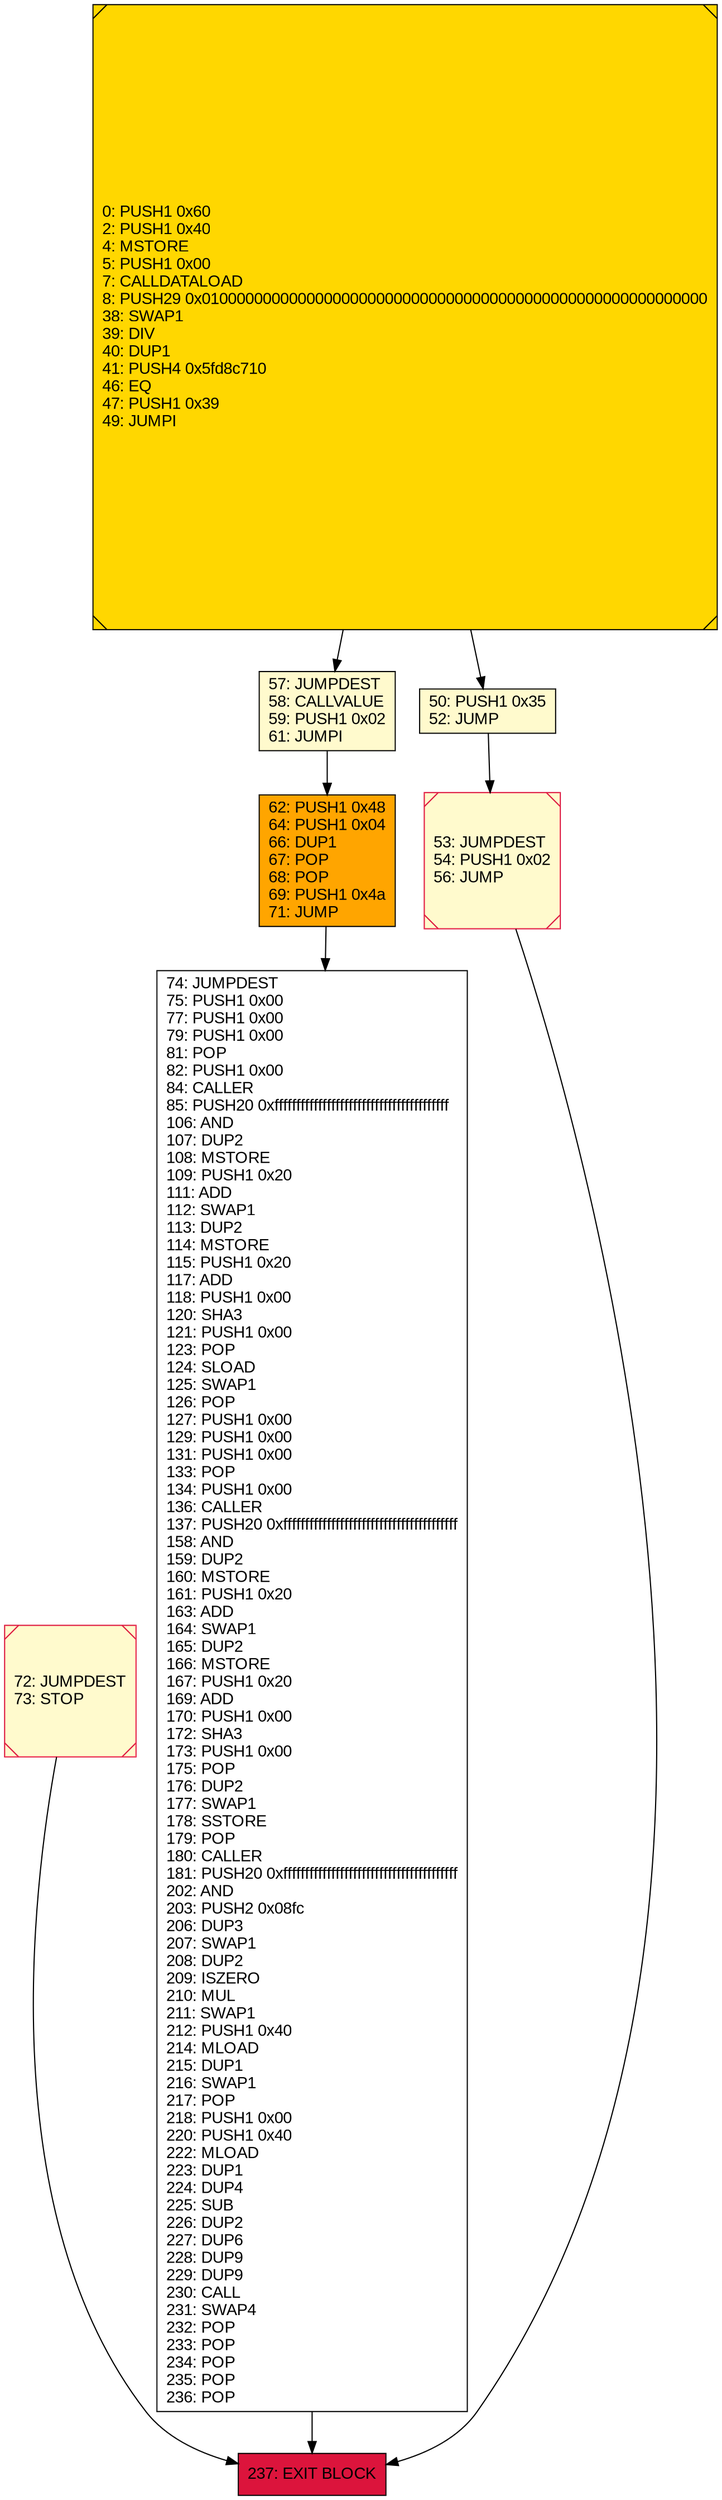 digraph G {
bgcolor=transparent rankdir=UD;
node [shape=box style=filled color=black fillcolor=white fontname=arial fontcolor=black];
57 [label="57: JUMPDEST\l58: CALLVALUE\l59: PUSH1 0x02\l61: JUMPI\l" fillcolor=lemonchiffon ];
62 [label="62: PUSH1 0x48\l64: PUSH1 0x04\l66: DUP1\l67: POP\l68: POP\l69: PUSH1 0x4a\l71: JUMP\l" fillcolor=orange ];
74 [label="74: JUMPDEST\l75: PUSH1 0x00\l77: PUSH1 0x00\l79: PUSH1 0x00\l81: POP\l82: PUSH1 0x00\l84: CALLER\l85: PUSH20 0xffffffffffffffffffffffffffffffffffffffff\l106: AND\l107: DUP2\l108: MSTORE\l109: PUSH1 0x20\l111: ADD\l112: SWAP1\l113: DUP2\l114: MSTORE\l115: PUSH1 0x20\l117: ADD\l118: PUSH1 0x00\l120: SHA3\l121: PUSH1 0x00\l123: POP\l124: SLOAD\l125: SWAP1\l126: POP\l127: PUSH1 0x00\l129: PUSH1 0x00\l131: PUSH1 0x00\l133: POP\l134: PUSH1 0x00\l136: CALLER\l137: PUSH20 0xffffffffffffffffffffffffffffffffffffffff\l158: AND\l159: DUP2\l160: MSTORE\l161: PUSH1 0x20\l163: ADD\l164: SWAP1\l165: DUP2\l166: MSTORE\l167: PUSH1 0x20\l169: ADD\l170: PUSH1 0x00\l172: SHA3\l173: PUSH1 0x00\l175: POP\l176: DUP2\l177: SWAP1\l178: SSTORE\l179: POP\l180: CALLER\l181: PUSH20 0xffffffffffffffffffffffffffffffffffffffff\l202: AND\l203: PUSH2 0x08fc\l206: DUP3\l207: SWAP1\l208: DUP2\l209: ISZERO\l210: MUL\l211: SWAP1\l212: PUSH1 0x40\l214: MLOAD\l215: DUP1\l216: SWAP1\l217: POP\l218: PUSH1 0x00\l220: PUSH1 0x40\l222: MLOAD\l223: DUP1\l224: DUP4\l225: SUB\l226: DUP2\l227: DUP6\l228: DUP9\l229: DUP9\l230: CALL\l231: SWAP4\l232: POP\l233: POP\l234: POP\l235: POP\l236: POP\l" ];
0 [label="0: PUSH1 0x60\l2: PUSH1 0x40\l4: MSTORE\l5: PUSH1 0x00\l7: CALLDATALOAD\l8: PUSH29 0x0100000000000000000000000000000000000000000000000000000000\l38: SWAP1\l39: DIV\l40: DUP1\l41: PUSH4 0x5fd8c710\l46: EQ\l47: PUSH1 0x39\l49: JUMPI\l" fillcolor=lemonchiffon shape=Msquare fillcolor=gold ];
237 [label="237: JUMPDEST\l238: POP\l239: JUMP\l" ];
72 [label="72: JUMPDEST\l73: STOP\l" fillcolor=lemonchiffon shape=Msquare color=crimson ];
50 [label="50: PUSH1 0x35\l52: JUMP\l" fillcolor=lemonchiffon ];
237 [label="237: EXIT BLOCK\l" fillcolor=crimson ];
53 [label="53: JUMPDEST\l54: PUSH1 0x02\l56: JUMP\l" fillcolor=lemonchiffon shape=Msquare color=crimson ];
62 -> 74;
57 -> 62;
72 -> 237;
50 -> 53;
53 -> 237;
0 -> 50;
74 -> 237;
0 -> 57;
}